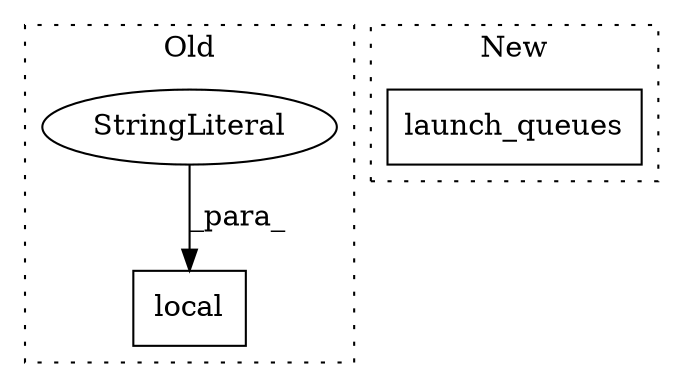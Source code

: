 digraph G {
subgraph cluster0 {
1 [label="local" a="32" s="3532,3572" l="6,1" shape="box"];
3 [label="StringLiteral" a="45" s="3538" l="34" shape="ellipse"];
label = "Old";
style="dotted";
}
subgraph cluster1 {
2 [label="launch_queues" a="32" s="3483,3501" l="14,1" shape="box"];
label = "New";
style="dotted";
}
3 -> 1 [label="_para_"];
}